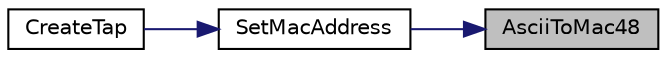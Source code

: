 digraph "AsciiToMac48"
{
 // LATEX_PDF_SIZE
  edge [fontname="Helvetica",fontsize="10",labelfontname="Helvetica",labelfontsize="10"];
  node [fontname="Helvetica",fontsize="10",shape=record];
  rankdir="RL";
  Node1 [label="AsciiToMac48",height=0.2,width=0.4,color="black", fillcolor="grey75", style="filled", fontcolor="black",tooltip=" "];
  Node1 -> Node2 [dir="back",color="midnightblue",fontsize="10",style="solid",fontname="Helvetica"];
  Node2 [label="SetMacAddress",height=0.2,width=0.4,color="black", fillcolor="white", style="filled",URL="$tap-device-creator_8cc.html#ace2e6e4957bebb5dd5d93dcaa917cc19",tooltip=" "];
  Node2 -> Node3 [dir="back",color="midnightblue",fontsize="10",style="solid",fontname="Helvetica"];
  Node3 [label="CreateTap",height=0.2,width=0.4,color="black", fillcolor="white", style="filled",URL="$tap-device-creator_8cc.html#adfa72932b0318d125690937ebc451338",tooltip=" "];
}
